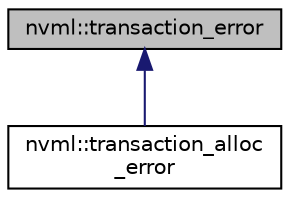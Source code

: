 digraph "nvml::transaction_error"
{
  edge [fontname="Helvetica",fontsize="10",labelfontname="Helvetica",labelfontsize="10"];
  node [fontname="Helvetica",fontsize="10",shape=record];
  Node1 [label="nvml::transaction_error",height=0.2,width=0.4,color="black", fillcolor="grey75", style="filled", fontcolor="black"];
  Node1 -> Node2 [dir="back",color="midnightblue",fontsize="10",style="solid",fontname="Helvetica"];
  Node2 [label="nvml::transaction_alloc\l_error",height=0.2,width=0.4,color="black", fillcolor="white", style="filled",URL="$classnvml_1_1transaction__alloc__error.html",tooltip="Custom transaction error class. "];
}
